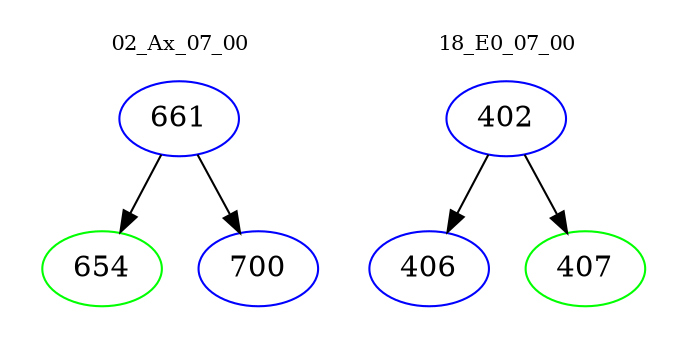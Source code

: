 digraph{
subgraph cluster_0 {
color = white
label = "02_Ax_07_00";
fontsize=10;
T0_661 [label="661", color="blue"]
T0_661 -> T0_654 [color="black"]
T0_654 [label="654", color="green"]
T0_661 -> T0_700 [color="black"]
T0_700 [label="700", color="blue"]
}
subgraph cluster_1 {
color = white
label = "18_E0_07_00";
fontsize=10;
T1_402 [label="402", color="blue"]
T1_402 -> T1_406 [color="black"]
T1_406 [label="406", color="blue"]
T1_402 -> T1_407 [color="black"]
T1_407 [label="407", color="green"]
}
}
